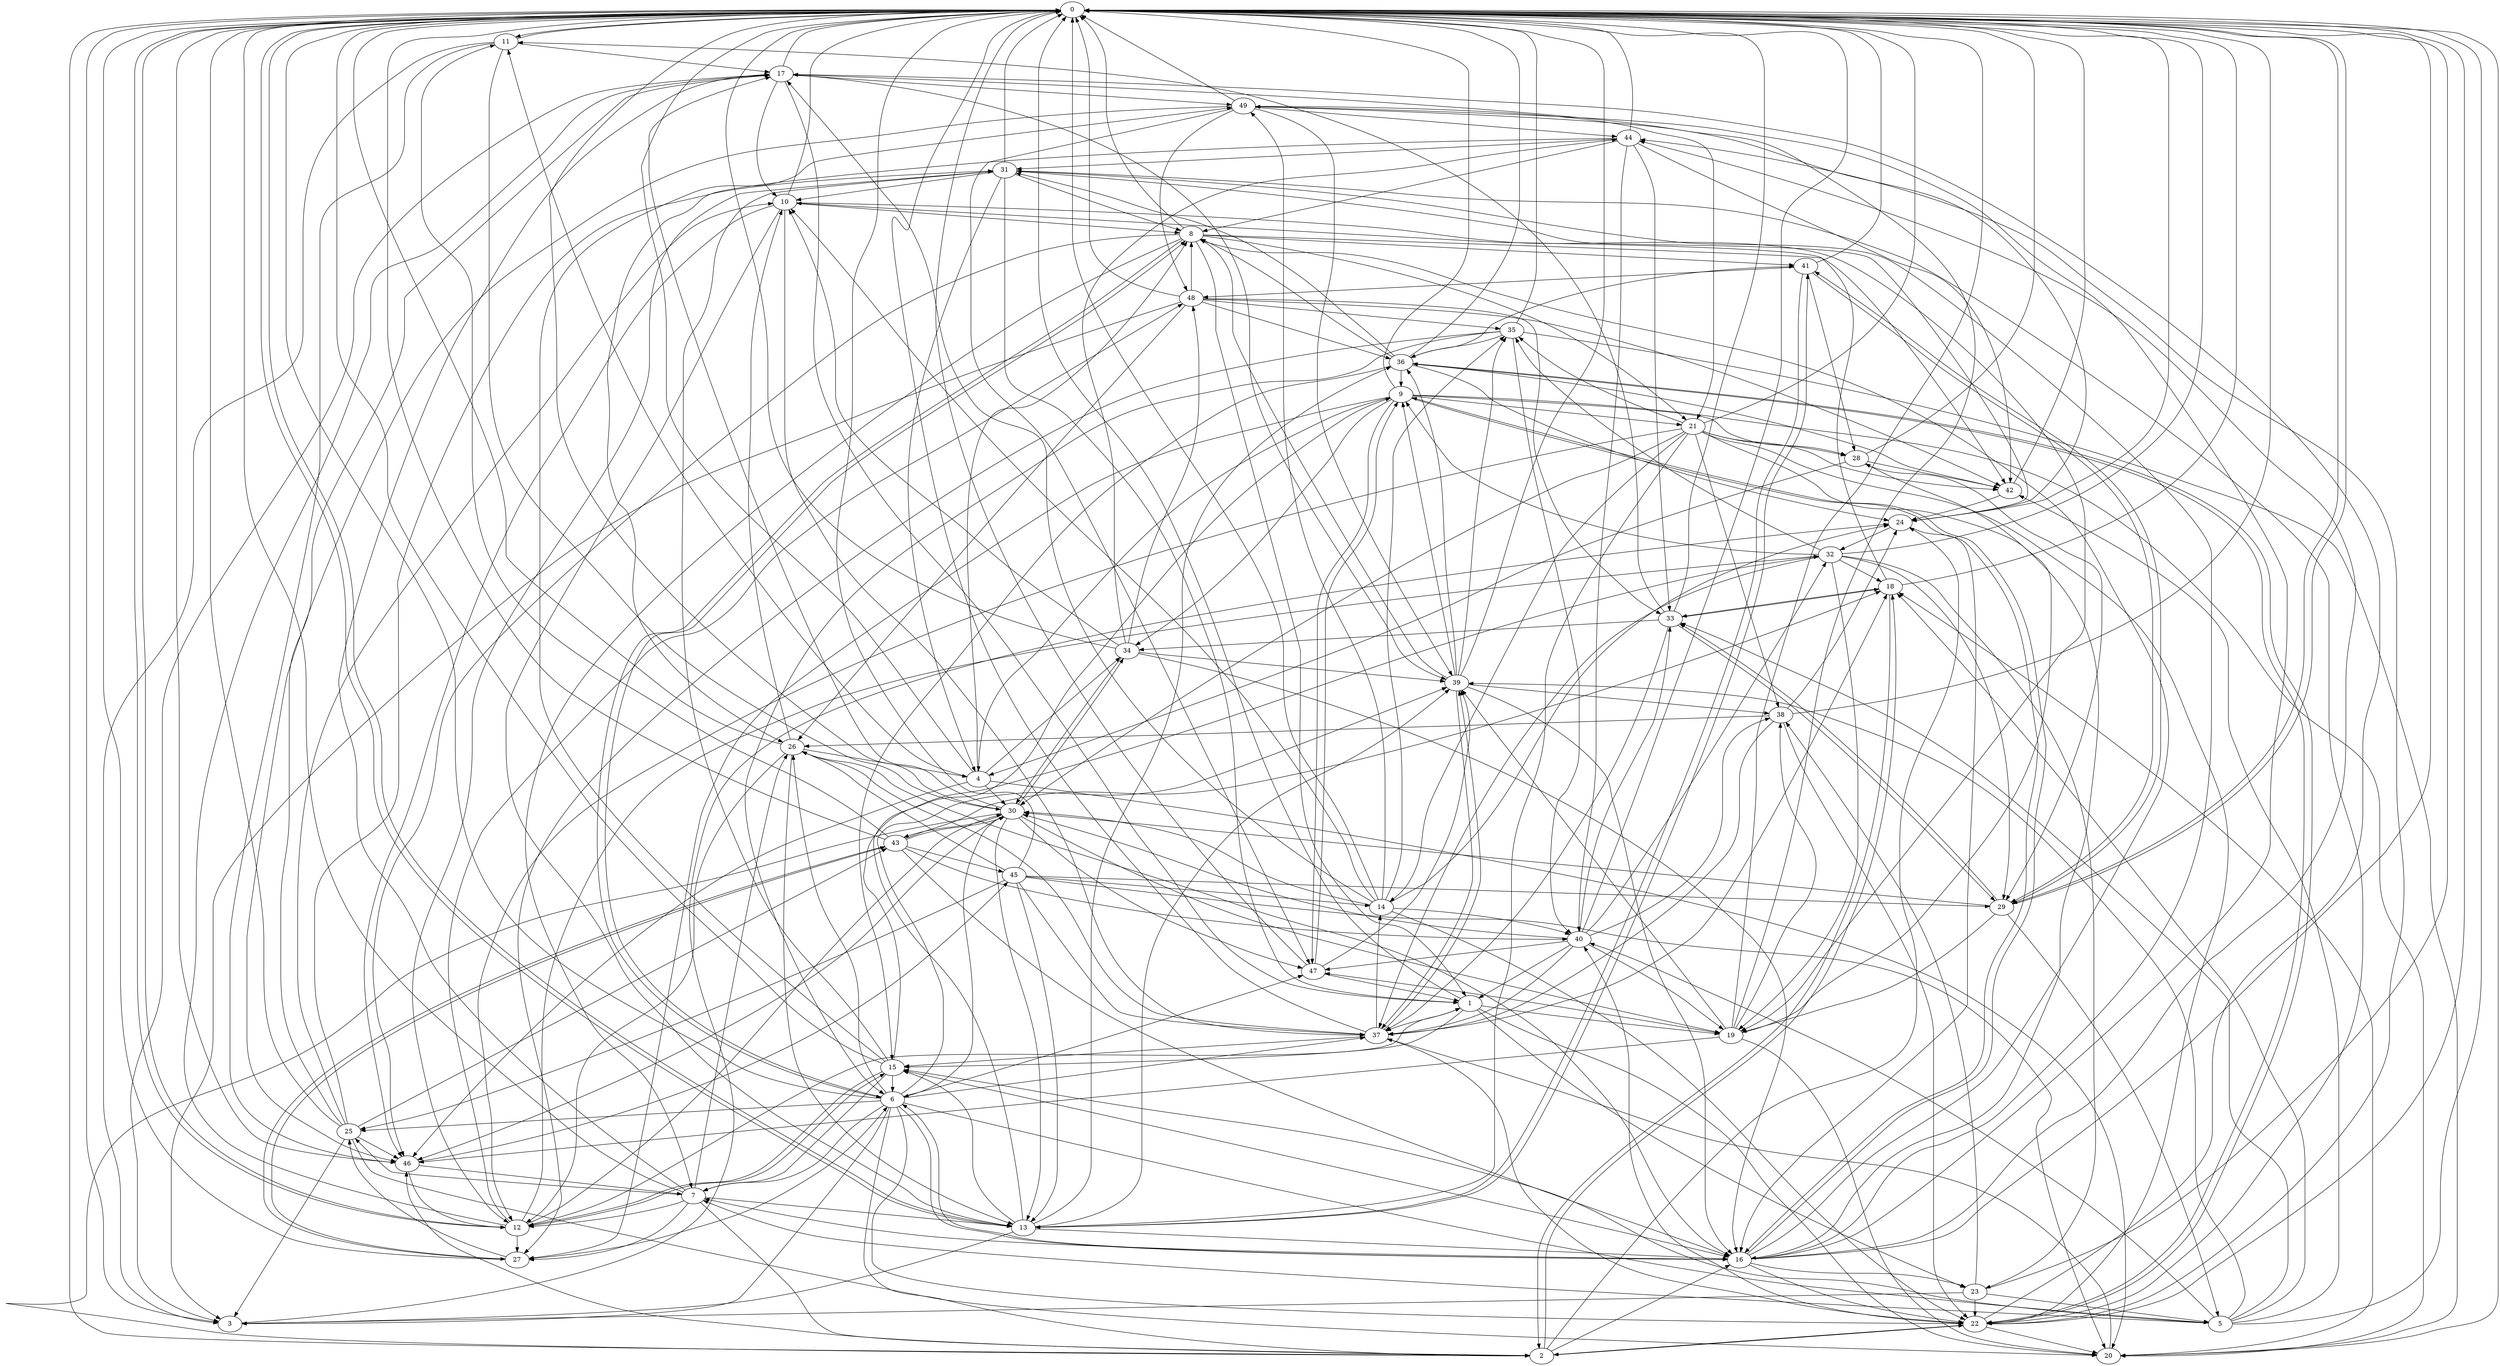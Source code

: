 strict digraph "" {
	0	 [component_delay=3];
	11	 [component_delay=3];
	0 -> 11	 [wire_delay=1];
	12	 [component_delay=3];
	0 -> 12	 [wire_delay=1];
	13	 [component_delay=3];
	0 -> 13	 [wire_delay=1];
	29	 [component_delay=3];
	0 -> 29	 [wire_delay=1];
	1	 [component_delay=3];
	1 -> 0	 [wire_delay=1];
	15	 [component_delay=3];
	1 -> 15	 [wire_delay=1];
	19	 [component_delay=3];
	1 -> 19	 [wire_delay=1];
	20	 [component_delay=3];
	1 -> 20	 [wire_delay=1];
	23	 [component_delay=3];
	1 -> 23	 [wire_delay=1];
	37	 [component_delay=3];
	1 -> 37	 [wire_delay=1];
	2	 [component_delay=3];
	2 -> 0	 [wire_delay=1];
	16	 [component_delay=3];
	2 -> 16	 [wire_delay=1];
	18	 [component_delay=3];
	2 -> 18	 [wire_delay=1];
	22	 [component_delay=3];
	2 -> 22	 [wire_delay=1];
	24	 [component_delay=3];
	2 -> 24	 [wire_delay=1];
	46	 [component_delay=3];
	2 -> 46	 [wire_delay=1];
	3	 [component_delay=3];
	3 -> 0	 [wire_delay=1];
	3 -> 24	 [wire_delay=1];
	4	 [component_delay=3];
	4 -> 0	 [wire_delay=1];
	8	 [component_delay=3];
	4 -> 8	 [wire_delay=1];
	4 -> 11	 [wire_delay=1];
	4 -> 20	 [wire_delay=1];
	30	 [component_delay=3];
	4 -> 30	 [wire_delay=1];
	34	 [component_delay=3];
	4 -> 34	 [wire_delay=1];
	4 -> 46	 [wire_delay=1];
	5	 [component_delay=3];
	5 -> 0	 [wire_delay=1];
	7	 [component_delay=3];
	5 -> 7	 [wire_delay=1];
	5 -> 15	 [wire_delay=1];
	5 -> 18	 [wire_delay=1];
	33	 [component_delay=3];
	5 -> 33	 [wire_delay=1];
	39	 [component_delay=3];
	5 -> 39	 [wire_delay=1];
	40	 [component_delay=3];
	5 -> 40	 [wire_delay=1];
	42	 [component_delay=3];
	5 -> 42	 [wire_delay=1];
	6	 [component_delay=3];
	6 -> 0	 [wire_delay=1];
	6 -> 2	 [wire_delay=1];
	6 -> 3	 [wire_delay=1];
	6 -> 5	 [wire_delay=1];
	6 -> 7	 [wire_delay=1];
	6 -> 8	 [wire_delay=1];
	6 -> 16	 [wire_delay=1];
	6 -> 22	 [wire_delay=1];
	25	 [component_delay=3];
	6 -> 25	 [wire_delay=1];
	26	 [component_delay=3];
	6 -> 26	 [wire_delay=1];
	6 -> 37	 [wire_delay=1];
	6 -> 39	 [wire_delay=1];
	47	 [component_delay=3];
	6 -> 47	 [wire_delay=1];
	7 -> 0	 [wire_delay=1];
	7 -> 2	 [wire_delay=1];
	7 -> 12	 [wire_delay=1];
	7 -> 13	 [wire_delay=1];
	17	 [component_delay=3];
	7 -> 17	 [wire_delay=1];
	7 -> 25	 [wire_delay=1];
	7 -> 26	 [wire_delay=1];
	27	 [component_delay=3];
	7 -> 27	 [wire_delay=1];
	8 -> 0	 [wire_delay=1];
	8 -> 1	 [wire_delay=1];
	8 -> 6	 [wire_delay=1];
	8 -> 7	 [wire_delay=1];
	21	 [component_delay=3];
	8 -> 21	 [wire_delay=1];
	41	 [component_delay=3];
	8 -> 41	 [wire_delay=1];
	8 -> 42	 [wire_delay=1];
	8 -> 46	 [wire_delay=1];
	9	 [component_delay=3];
	9 -> 0	 [wire_delay=1];
	9 -> 4	 [wire_delay=1];
	9 -> 16	 [wire_delay=1];
	9 -> 20	 [wire_delay=1];
	9 -> 21	 [wire_delay=1];
	9 -> 27	 [wire_delay=1];
	28	 [component_delay=3];
	9 -> 28	 [wire_delay=1];
	9 -> 34	 [wire_delay=1];
	9 -> 47	 [wire_delay=1];
	10	 [component_delay=3];
	10 -> 0	 [wire_delay=1];
	10 -> 8	 [wire_delay=1];
	10 -> 13	 [wire_delay=1];
	10 -> 19	 [wire_delay=1];
	10 -> 37	 [wire_delay=1];
	10 -> 46	 [wire_delay=1];
	11 -> 0	 [wire_delay=1];
	11 -> 3	 [wire_delay=1];
	11 -> 17	 [wire_delay=1];
	11 -> 30	 [wire_delay=1];
	11 -> 46	 [wire_delay=1];
	12 -> 0	 [wire_delay=1];
	12 -> 1	 [wire_delay=1];
	12 -> 15	 [wire_delay=1];
	12 -> 17	 [wire_delay=1];
	12 -> 27	 [wire_delay=1];
	12 -> 30	 [wire_delay=1];
	32	 [component_delay=3];
	12 -> 32	 [wire_delay=1];
	48	 [component_delay=3];
	12 -> 48	 [wire_delay=1];
	13 -> 0	 [wire_delay=1];
	13 -> 3	 [wire_delay=1];
	13 -> 9	 [wire_delay=1];
	13 -> 15	 [wire_delay=1];
	13 -> 16	 [wire_delay=1];
	36	 [component_delay=3];
	13 -> 36	 [wire_delay=1];
	13 -> 39	 [wire_delay=1];
	13 -> 41	 [wire_delay=1];
	14	 [component_delay=3];
	14 -> 0	 [wire_delay=1];
	14 -> 10	 [wire_delay=1];
	14 -> 17	 [wire_delay=1];
	14 -> 22	 [wire_delay=1];
	14 -> 24	 [wire_delay=1];
	14 -> 30	 [wire_delay=1];
	35	 [component_delay=3];
	14 -> 35	 [wire_delay=1];
	14 -> 40	 [wire_delay=1];
	49	 [component_delay=3];
	14 -> 49	 [wire_delay=1];
	15 -> 0	 [wire_delay=1];
	15 -> 6	 [wire_delay=1];
	15 -> 7	 [wire_delay=1];
	15 -> 12	 [wire_delay=1];
	15 -> 16	 [wire_delay=1];
	31	 [component_delay=3];
	15 -> 31	 [wire_delay=1];
	15 -> 32	 [wire_delay=1];
	15 -> 49	 [wire_delay=1];
	16 -> 0	 [wire_delay=1];
	16 -> 6	 [wire_delay=1];
	16 -> 7	 [wire_delay=1];
	16 -> 8	 [wire_delay=1];
	16 -> 9	 [wire_delay=1];
	16 -> 22	 [wire_delay=1];
	16 -> 23	 [wire_delay=1];
	16 -> 31	 [wire_delay=1];
	44	 [component_delay=3];
	16 -> 44	 [wire_delay=1];
	16 -> 49	 [wire_delay=1];
	17 -> 0	 [wire_delay=1];
	17 -> 1	 [wire_delay=1];
	17 -> 3	 [wire_delay=1];
	17 -> 10	 [wire_delay=1];
	17 -> 39	 [wire_delay=1];
	17 -> 49	 [wire_delay=1];
	18 -> 0	 [wire_delay=1];
	18 -> 2	 [wire_delay=1];
	18 -> 10	 [wire_delay=1];
	18 -> 33	 [wire_delay=1];
	19 -> 0	 [wire_delay=1];
	19 -> 17	 [wire_delay=1];
	19 -> 20	 [wire_delay=1];
	19 -> 28	 [wire_delay=1];
	38	 [component_delay=3];
	19 -> 38	 [wire_delay=1];
	19 -> 39	 [wire_delay=1];
	19 -> 46	 [wire_delay=1];
	19 -> 47	 [wire_delay=1];
	20 -> 0	 [wire_delay=1];
	20 -> 18	 [wire_delay=1];
	20 -> 37	 [wire_delay=1];
	21 -> 0	 [wire_delay=1];
	21 -> 12	 [wire_delay=1];
	21 -> 13	 [wire_delay=1];
	21 -> 14	 [wire_delay=1];
	21 -> 16	 [wire_delay=1];
	21 -> 22	 [wire_delay=1];
	21 -> 28	 [wire_delay=1];
	21 -> 30	 [wire_delay=1];
	21 -> 35	 [wire_delay=1];
	21 -> 38	 [wire_delay=1];
	21 -> 42	 [wire_delay=1];
	22 -> 0	 [wire_delay=1];
	22 -> 2	 [wire_delay=1];
	22 -> 17	 [wire_delay=1];
	22 -> 20	 [wire_delay=1];
	22 -> 36	 [wire_delay=1];
	22 -> 37	 [wire_delay=1];
	22 -> 40	 [wire_delay=1];
	22 -> 44	 [wire_delay=1];
	23 -> 0	 [wire_delay=1];
	23 -> 3	 [wire_delay=1];
	23 -> 5	 [wire_delay=1];
	23 -> 22	 [wire_delay=1];
	23 -> 38	 [wire_delay=1];
	24 -> 0	 [wire_delay=1];
	24 -> 16	 [wire_delay=1];
	24 -> 32	 [wire_delay=1];
	24 -> 49	 [wire_delay=1];
	25 -> 0	 [wire_delay=1];
	25 -> 3	 [wire_delay=1];
	25 -> 10	 [wire_delay=1];
	25 -> 17	 [wire_delay=1];
	25 -> 20	 [wire_delay=1];
	25 -> 31	 [wire_delay=1];
	43	 [component_delay=3];
	25 -> 43	 [wire_delay=1];
	25 -> 46	 [wire_delay=1];
	26 -> 0	 [wire_delay=1];
	26 -> 4	 [wire_delay=1];
	26 -> 10	 [wire_delay=1];
	26 -> 12	 [wire_delay=1];
	26 -> 13	 [wire_delay=1];
	26 -> 16	 [wire_delay=1];
	27 -> 0	 [wire_delay=1];
	27 -> 6	 [wire_delay=1];
	27 -> 25	 [wire_delay=1];
	27 -> 43	 [wire_delay=1];
	28 -> 0	 [wire_delay=1];
	28 -> 4	 [wire_delay=1];
	28 -> 29	 [wire_delay=1];
	28 -> 42	 [wire_delay=1];
	29 -> 0	 [wire_delay=1];
	29 -> 5	 [wire_delay=1];
	29 -> 19	 [wire_delay=1];
	29 -> 30	 [wire_delay=1];
	29 -> 33	 [wire_delay=1];
	29 -> 41	 [wire_delay=1];
	30 -> 0	 [wire_delay=1];
	30 -> 2	 [wire_delay=1];
	30 -> 6	 [wire_delay=1];
	30 -> 13	 [wire_delay=1];
	30 -> 17	 [wire_delay=1];
	30 -> 19	 [wire_delay=1];
	30 -> 34	 [wire_delay=1];
	30 -> 43	 [wire_delay=1];
	30 -> 46	 [wire_delay=1];
	30 -> 47	 [wire_delay=1];
	31 -> 0	 [wire_delay=1];
	31 -> 1	 [wire_delay=1];
	31 -> 4	 [wire_delay=1];
	31 -> 8	 [wire_delay=1];
	31 -> 10	 [wire_delay=1];
	31 -> 12	 [wire_delay=1];
	31 -> 22	 [wire_delay=1];
	31 -> 24	 [wire_delay=1];
	32 -> 0	 [wire_delay=1];
	32 -> 9	 [wire_delay=1];
	32 -> 18	 [wire_delay=1];
	32 -> 19	 [wire_delay=1];
	32 -> 23	 [wire_delay=1];
	32 -> 29	 [wire_delay=1];
	32 -> 35	 [wire_delay=1];
	32 -> 37	 [wire_delay=1];
	33 -> 0	 [wire_delay=1];
	33 -> 11	 [wire_delay=1];
	33 -> 18	 [wire_delay=1];
	33 -> 29	 [wire_delay=1];
	33 -> 34	 [wire_delay=1];
	33 -> 37	 [wire_delay=1];
	34 -> 0	 [wire_delay=1];
	34 -> 10	 [wire_delay=1];
	34 -> 16	 [wire_delay=1];
	34 -> 30	 [wire_delay=1];
	34 -> 39	 [wire_delay=1];
	34 -> 44	 [wire_delay=1];
	34 -> 48	 [wire_delay=1];
	35 -> 0	 [wire_delay=1];
	35 -> 6	 [wire_delay=1];
	35 -> 20	 [wire_delay=1];
	35 -> 27	 [wire_delay=1];
	35 -> 36	 [wire_delay=1];
	35 -> 40	 [wire_delay=1];
	36 -> 0	 [wire_delay=1];
	36 -> 8	 [wire_delay=1];
	36 -> 9	 [wire_delay=1];
	36 -> 15	 [wire_delay=1];
	36 -> 22	 [wire_delay=1];
	36 -> 24	 [wire_delay=1];
	36 -> 31	 [wire_delay=1];
	36 -> 41	 [wire_delay=1];
	37 -> 0	 [wire_delay=1];
	37 -> 14	 [wire_delay=1];
	37 -> 15	 [wire_delay=1];
	37 -> 18	 [wire_delay=1];
	37 -> 26	 [wire_delay=1];
	37 -> 39	 [wire_delay=1];
	38 -> 0	 [wire_delay=1];
	38 -> 22	 [wire_delay=1];
	38 -> 24	 [wire_delay=1];
	38 -> 26	 [wire_delay=1];
	38 -> 37	 [wire_delay=1];
	39 -> 0	 [wire_delay=1];
	39 -> 8	 [wire_delay=1];
	39 -> 9	 [wire_delay=1];
	39 -> 16	 [wire_delay=1];
	39 -> 35	 [wire_delay=1];
	39 -> 36	 [wire_delay=1];
	39 -> 37	 [wire_delay=1];
	39 -> 38	 [wire_delay=1];
	40 -> 0	 [wire_delay=1];
	40 -> 1	 [wire_delay=1];
	40 -> 19	 [wire_delay=1];
	40 -> 30	 [wire_delay=1];
	40 -> 32	 [wire_delay=1];
	40 -> 33	 [wire_delay=1];
	40 -> 37	 [wire_delay=1];
	40 -> 38	 [wire_delay=1];
	40 -> 47	 [wire_delay=1];
	41 -> 0	 [wire_delay=1];
	41 -> 13	 [wire_delay=1];
	41 -> 28	 [wire_delay=1];
	41 -> 29	 [wire_delay=1];
	41 -> 48	 [wire_delay=1];
	42 -> 0	 [wire_delay=1];
	42 -> 24	 [wire_delay=1];
	42 -> 36	 [wire_delay=1];
	43 -> 0	 [wire_delay=1];
	43 -> 11	 [wire_delay=1];
	43 -> 16	 [wire_delay=1];
	43 -> 18	 [wire_delay=1];
	43 -> 27	 [wire_delay=1];
	43 -> 30	 [wire_delay=1];
	43 -> 40	 [wire_delay=1];
	45	 [component_delay=3];
	43 -> 45	 [wire_delay=1];
	44 -> 0	 [wire_delay=1];
	44 -> 8	 [wire_delay=1];
	44 -> 26	 [wire_delay=1];
	44 -> 31	 [wire_delay=1];
	44 -> 33	 [wire_delay=1];
	44 -> 40	 [wire_delay=1];
	44 -> 42	 [wire_delay=1];
	45 -> 0	 [wire_delay=1];
	45 -> 13	 [wire_delay=1];
	45 -> 14	 [wire_delay=1];
	45 -> 20	 [wire_delay=1];
	45 -> 25	 [wire_delay=1];
	45 -> 26	 [wire_delay=1];
	45 -> 29	 [wire_delay=1];
	45 -> 37	 [wire_delay=1];
	46 -> 0	 [wire_delay=1];
	46 -> 7	 [wire_delay=1];
	46 -> 12	 [wire_delay=1];
	46 -> 45	 [wire_delay=1];
	47 -> 0	 [wire_delay=1];
	47 -> 1	 [wire_delay=1];
	47 -> 9	 [wire_delay=1];
	47 -> 39	 [wire_delay=1];
	48 -> 0	 [wire_delay=1];
	48 -> 3	 [wire_delay=1];
	48 -> 8	 [wire_delay=1];
	48 -> 26	 [wire_delay=1];
	48 -> 33	 [wire_delay=1];
	48 -> 35	 [wire_delay=1];
	48 -> 36	 [wire_delay=1];
	48 -> 42	 [wire_delay=1];
	49 -> 0	 [wire_delay=1];
	49 -> 21	 [wire_delay=1];
	49 -> 39	 [wire_delay=1];
	49 -> 44	 [wire_delay=1];
	49 -> 46	 [wire_delay=1];
	49 -> 47	 [wire_delay=1];
	49 -> 48	 [wire_delay=1];
}
